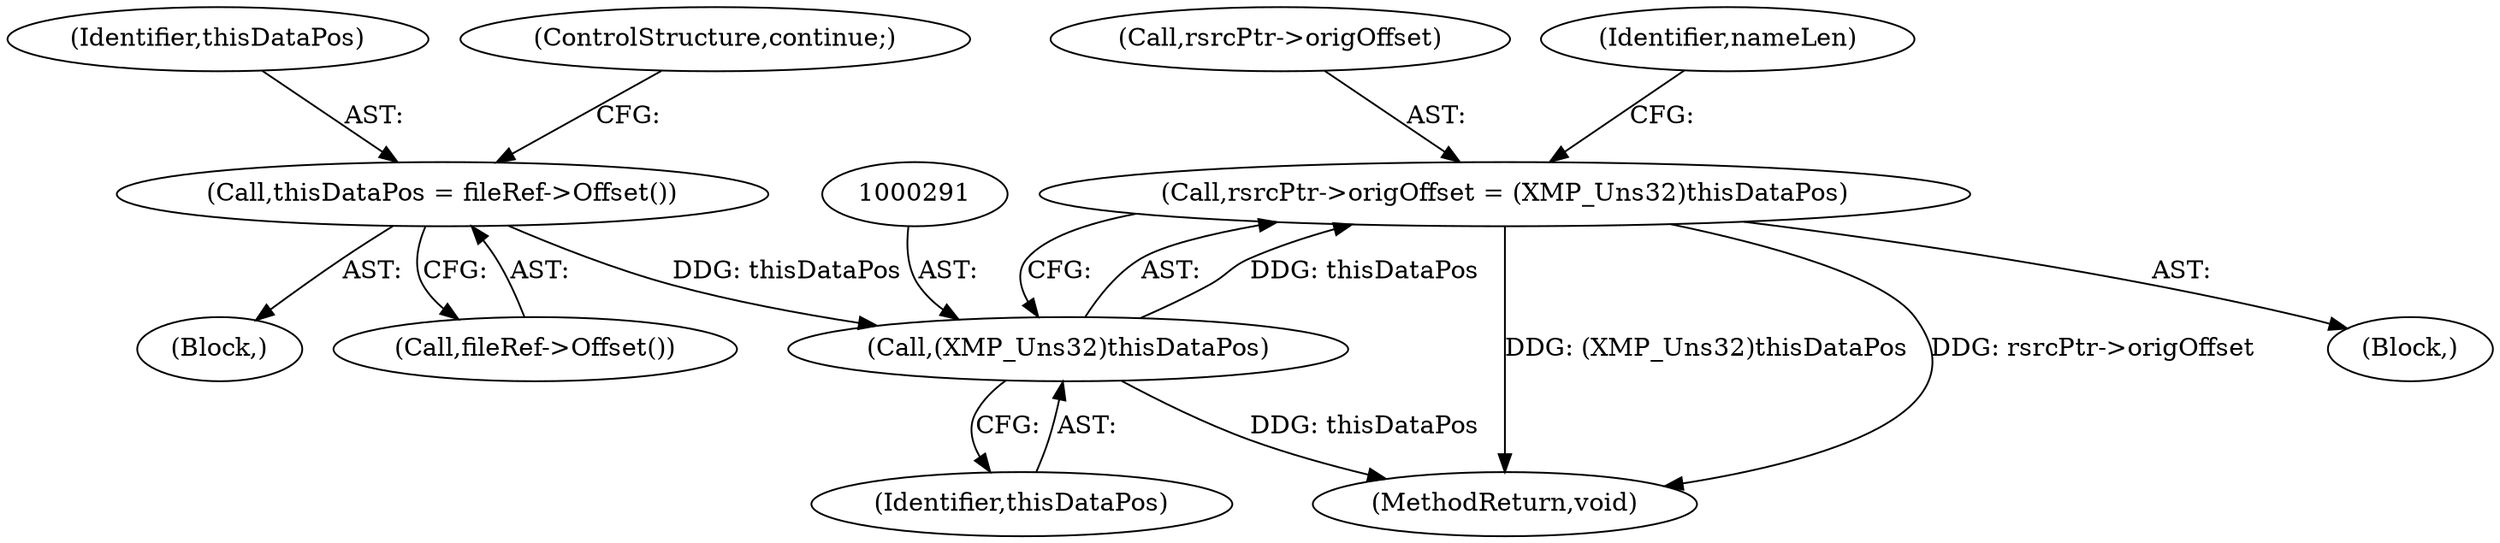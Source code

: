 digraph "0_exempi_6cbd34025e5fd3ba47b29b602096e456507ce83b@pointer" {
"1000286" [label="(Call,rsrcPtr->origOffset = (XMP_Uns32)thisDataPos)"];
"1000290" [label="(Call,(XMP_Uns32)thisDataPos)"];
"1000230" [label="(Call,thisDataPos = fileRef->Offset())"];
"1000231" [label="(Identifier,thisDataPos)"];
"1000286" [label="(Call,rsrcPtr->origOffset = (XMP_Uns32)thisDataPos)"];
"1000287" [label="(Call,rsrcPtr->origOffset)"];
"1000230" [label="(Call,thisDataPos = fileRef->Offset())"];
"1000295" [label="(Identifier,nameLen)"];
"1000233" [label="(ControlStructure,continue;)"];
"1000290" [label="(Call,(XMP_Uns32)thisDataPos)"];
"1000149" [label="(Block,)"];
"1000232" [label="(Call,fileRef->Offset())"];
"1000354" [label="(MethodReturn,void)"];
"1000118" [label="(Block,)"];
"1000292" [label="(Identifier,thisDataPos)"];
"1000286" -> "1000118"  [label="AST: "];
"1000286" -> "1000290"  [label="CFG: "];
"1000287" -> "1000286"  [label="AST: "];
"1000290" -> "1000286"  [label="AST: "];
"1000295" -> "1000286"  [label="CFG: "];
"1000286" -> "1000354"  [label="DDG: (XMP_Uns32)thisDataPos"];
"1000286" -> "1000354"  [label="DDG: rsrcPtr->origOffset"];
"1000290" -> "1000286"  [label="DDG: thisDataPos"];
"1000290" -> "1000292"  [label="CFG: "];
"1000291" -> "1000290"  [label="AST: "];
"1000292" -> "1000290"  [label="AST: "];
"1000290" -> "1000354"  [label="DDG: thisDataPos"];
"1000230" -> "1000290"  [label="DDG: thisDataPos"];
"1000230" -> "1000149"  [label="AST: "];
"1000230" -> "1000232"  [label="CFG: "];
"1000231" -> "1000230"  [label="AST: "];
"1000232" -> "1000230"  [label="AST: "];
"1000233" -> "1000230"  [label="CFG: "];
}
